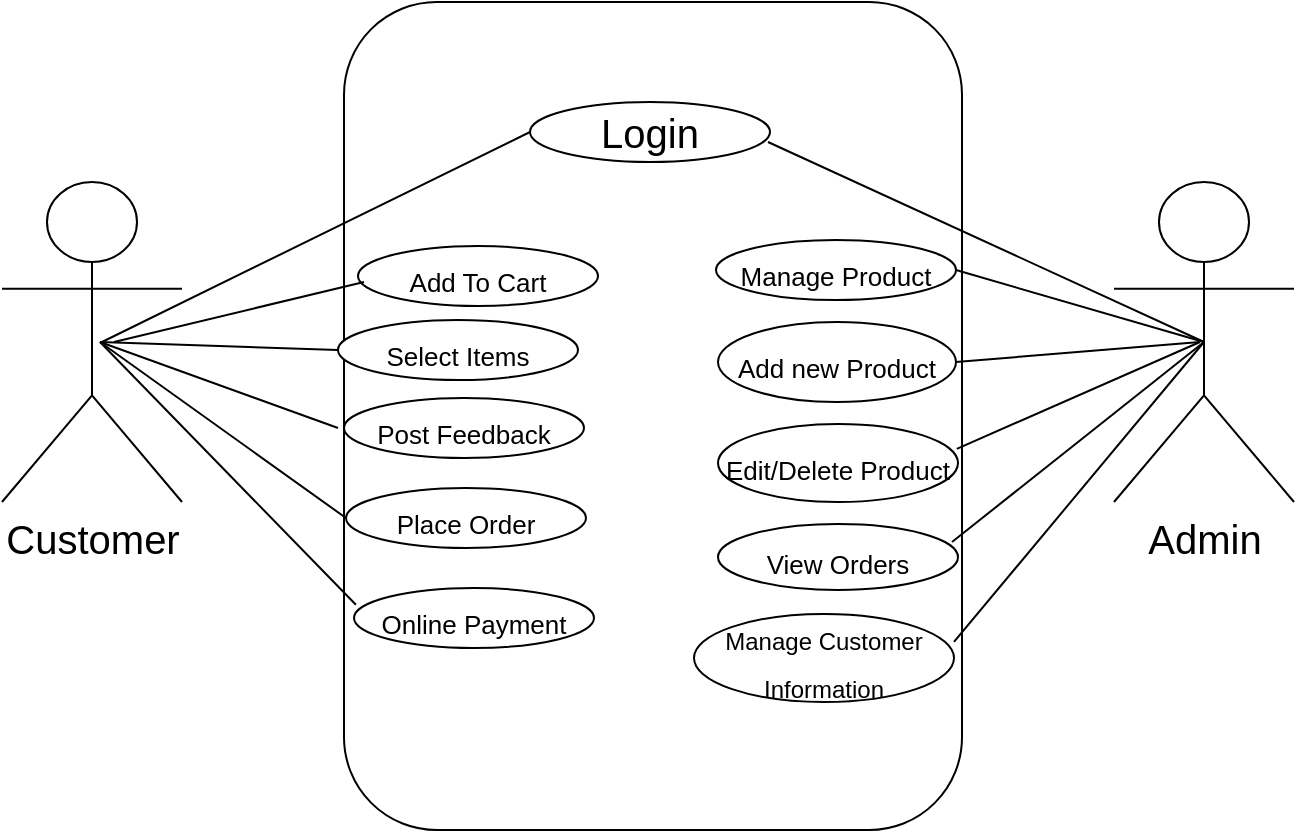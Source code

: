 <mxfile version="20.7.4" type="device"><diagram id="kRhbyJR4kdvjIybaz7y_" name="Page-1"><mxGraphModel dx="1050" dy="491" grid="1" gridSize="10" guides="1" tooltips="1" connect="1" arrows="1" fold="1" page="1" pageScale="1" pageWidth="850" pageHeight="1100" math="0" shadow="0"><root><mxCell id="0"/><mxCell id="1" parent="0"/><mxCell id="zKEOwyxUBEMU96iiNqGl-8" value="Login" style="ellipse;whiteSpace=wrap;html=1;fontSize=20;" parent="1" vertex="1"><mxGeometry x="374" y="80" width="120" height="30" as="geometry"/></mxCell><mxCell id="zKEOwyxUBEMU96iiNqGl-12" value="&lt;span style=&quot;font-size: 13px;&quot;&gt;Manage Product&lt;/span&gt;" style="ellipse;whiteSpace=wrap;html=1;fontSize=20;" parent="1" vertex="1"><mxGeometry x="451" y="145" width="120" height="30" as="geometry"/></mxCell><mxCell id="zKEOwyxUBEMU96iiNqGl-13" value="&lt;span style=&quot;font-size: 13px;&quot;&gt;Add new Product&lt;/span&gt;" style="ellipse;whiteSpace=wrap;html=1;fontSize=20;" parent="1" vertex="1"><mxGeometry x="450" y="190" width="119" height="40" as="geometry"/></mxCell><mxCell id="zKEOwyxUBEMU96iiNqGl-14" value="&lt;span style=&quot;font-size: 13px;&quot;&gt;Edit/Delete Product&lt;/span&gt;&lt;span style=&quot;color: rgba(0, 0, 0, 0); font-family: monospace; font-size: 0px; text-align: start;&quot;&gt;%3CmxGraphModel%3E%3Croot%3E%3CmxCell%20id%3D%220%22%2F%3E%3CmxCell%20id%3D%221%22%20parent%3D%220%22%2F%3E%3CmxCell%20id%3D%222%22%20value%3D%22%26lt%3Bfont%20style%3D%26quot%3Bfont-size%3A%2013px%3B%26quot%3B%26gt%3BAdd%20Product%26lt%3B%2Ffont%26gt%3B%26lt%3Bspan%20style%3D%26quot%3Bcolor%3A%20rgba(0%2C%200%2C%200%2C%200)%3B%20font-family%3A%20monospace%3B%20font-size%3A%200px%3B%20text-align%3A%20start%3B%26quot%3B%26gt%3B%253CmxGraphModel%253E%253Croot%253E%253CmxCell%2520id%253D%25220%2522%252F%253E%253CmxCell%2520id%253D%25221%2522%2520parent%253D%25220%2522%252F%253E%253CmxCell%2520id%253D%25222%2522%2520value%253D%2522Login%2522%2520style%253D%2522ellipse%253BwhiteSpace%253Dwrap%253Bhtml%253D1%253BfontSize%253D20%253B%2522%2520vertex%253D%25221%2522%2520parent%253D%25221%2522%253E%253CmxGeometry%2520x%253D%2522365%2522%2520y%253D%252280%2522%2520width%253D%2522120%2522%2520height%253D%252230%2522%2520as%253D%2522geometry%2522%252F%253E%253C%252FmxCell%253E%253C%252Froot%253E%253C%252FmxGraphModel%253E%26lt%3B%2Fspan%26gt%3B%22%20style%3D%22ellipse%3BwhiteSpace%3Dwrap%3Bhtml%3D1%3BfontSize%3D20%3B%22%20vertex%3D%221%22%20parent%3D%221%22%3E%3CmxGeometry%20x%3D%22442%22%20y%3D%22145%22%20width%3D%22120%22%20height%3D%2230%22%20as%3D%22geometry%22%2F%3E%3C%2FmxCell%3E%3C%2Froot%3E%3C%2FmxGraphModel%3E&lt;/span&gt;" style="ellipse;whiteSpace=wrap;html=1;fontSize=20;" parent="1" vertex="1"><mxGeometry x="450" y="241" width="120" height="39" as="geometry"/></mxCell><mxCell id="zKEOwyxUBEMU96iiNqGl-15" value="&lt;span style=&quot;font-size: 13px;&quot;&gt;View Orders&lt;/span&gt;" style="ellipse;whiteSpace=wrap;html=1;fontSize=20;" parent="1" vertex="1"><mxGeometry x="452" y="291" width="120" height="33" as="geometry"/></mxCell><mxCell id="zKEOwyxUBEMU96iiNqGl-20" value="&lt;span style=&quot;font-size: 12px; line-height: 0;&quot;&gt;Manage Customer&lt;br&gt;Information&lt;br&gt;&lt;/span&gt;" style="ellipse;whiteSpace=wrap;html=1;fontSize=20;" parent="1" vertex="1"><mxGeometry x="439" y="336" width="130" height="44" as="geometry"/></mxCell><mxCell id="tZKbtK9-93_rrbwb9iiZ-15" value="" style="rounded=1;whiteSpace=wrap;html=1;" parent="1" vertex="1"><mxGeometry x="291" y="40" width="309" height="414" as="geometry"/></mxCell><mxCell id="tZKbtK9-93_rrbwb9iiZ-16" value="&lt;font style=&quot;font-size: 20px;&quot;&gt;Customer&lt;/font&gt;" style="shape=umlActor;verticalLabelPosition=bottom;verticalAlign=top;html=1;outlineConnect=0;" parent="1" vertex="1"><mxGeometry x="120" y="130" width="90" height="160" as="geometry"/></mxCell><mxCell id="tZKbtK9-93_rrbwb9iiZ-17" value="&lt;font style=&quot;font-size: 20px;&quot;&gt;Admin&lt;/font&gt;" style="shape=umlActor;verticalLabelPosition=bottom;verticalAlign=top;html=1;outlineConnect=0;" parent="1" vertex="1"><mxGeometry x="676" y="130" width="90" height="160" as="geometry"/></mxCell><mxCell id="tZKbtK9-93_rrbwb9iiZ-18" value="Login" style="ellipse;whiteSpace=wrap;html=1;fontSize=20;" parent="1" vertex="1"><mxGeometry x="384" y="90" width="120" height="30" as="geometry"/></mxCell><mxCell id="tZKbtK9-93_rrbwb9iiZ-19" value="" style="endArrow=none;html=1;rounded=0;fontSize=20;entryX=0.5;entryY=0.5;entryDx=0;entryDy=0;entryPerimeter=0;exitX=0;exitY=0.5;exitDx=0;exitDy=0;" parent="1" source="tZKbtK9-93_rrbwb9iiZ-18" edge="1"><mxGeometry width="50" height="50" relative="1" as="geometry"><mxPoint x="390" y="105" as="sourcePoint"/><mxPoint x="170" y="210" as="targetPoint"/></mxGeometry></mxCell><mxCell id="tZKbtK9-93_rrbwb9iiZ-20" value="" style="endArrow=none;html=1;rounded=0;fontSize=20;entryX=1;entryY=0.5;entryDx=0;entryDy=0;exitX=0.5;exitY=0.5;exitDx=0;exitDy=0;exitPerimeter=0;" parent="1" source="tZKbtK9-93_rrbwb9iiZ-17" edge="1"><mxGeometry width="50" height="50" relative="1" as="geometry"><mxPoint x="705.6" y="173.24" as="sourcePoint"/><mxPoint x="503" y="110" as="targetPoint"/></mxGeometry></mxCell><mxCell id="tZKbtK9-93_rrbwb9iiZ-21" value="&lt;font style=&quot;font-size: 13px;&quot;&gt;Add To Cart&lt;/font&gt;" style="ellipse;whiteSpace=wrap;html=1;fontSize=20;" parent="1" vertex="1"><mxGeometry x="298" y="162" width="120" height="30" as="geometry"/></mxCell><mxCell id="tZKbtK9-93_rrbwb9iiZ-22" value="&lt;span style=&quot;font-size: 13px;&quot;&gt;Manage Product&lt;/span&gt;" style="ellipse;whiteSpace=wrap;html=1;fontSize=20;" parent="1" vertex="1"><mxGeometry x="477" y="159" width="120" height="30" as="geometry"/></mxCell><mxCell id="tZKbtK9-93_rrbwb9iiZ-23" value="&lt;span style=&quot;font-size: 13px;&quot;&gt;Add new Product&lt;/span&gt;" style="ellipse;whiteSpace=wrap;html=1;fontSize=20;" parent="1" vertex="1"><mxGeometry x="478" y="200" width="119" height="40" as="geometry"/></mxCell><mxCell id="tZKbtK9-93_rrbwb9iiZ-24" value="&lt;span style=&quot;font-size: 13px;&quot;&gt;Edit/Delete Product&lt;/span&gt;&lt;span style=&quot;color: rgba(0, 0, 0, 0); font-family: monospace; font-size: 0px; text-align: start;&quot;&gt;%3CmxGraphModel%3E%3Croot%3E%3CmxCell%20id%3D%220%22%2F%3E%3CmxCell%20id%3D%221%22%20parent%3D%220%22%2F%3E%3CmxCell%20id%3D%222%22%20value%3D%22%26lt%3Bfont%20style%3D%26quot%3Bfont-size%3A%2013px%3B%26quot%3B%26gt%3BAdd%20Product%26lt%3B%2Ffont%26gt%3B%26lt%3Bspan%20style%3D%26quot%3Bcolor%3A%20rgba(0%2C%200%2C%200%2C%200)%3B%20font-family%3A%20monospace%3B%20font-size%3A%200px%3B%20text-align%3A%20start%3B%26quot%3B%26gt%3B%253CmxGraphModel%253E%253Croot%253E%253CmxCell%2520id%253D%25220%2522%252F%253E%253CmxCell%2520id%253D%25221%2522%2520parent%253D%25220%2522%252F%253E%253CmxCell%2520id%253D%25222%2522%2520value%253D%2522Login%2522%2520style%253D%2522ellipse%253BwhiteSpace%253Dwrap%253Bhtml%253D1%253BfontSize%253D20%253B%2522%2520vertex%253D%25221%2522%2520parent%253D%25221%2522%253E%253CmxGeometry%2520x%253D%2522365%2522%2520y%253D%252280%2522%2520width%253D%2522120%2522%2520height%253D%252230%2522%2520as%253D%2522geometry%2522%252F%253E%253C%252FmxCell%253E%253C%252Froot%253E%253C%252FmxGraphModel%253E%26lt%3B%2Fspan%26gt%3B%22%20style%3D%22ellipse%3BwhiteSpace%3Dwrap%3Bhtml%3D1%3BfontSize%3D20%3B%22%20vertex%3D%221%22%20parent%3D%221%22%3E%3CmxGeometry%20x%3D%22442%22%20y%3D%22145%22%20width%3D%22120%22%20height%3D%2230%22%20as%3D%22geometry%22%2F%3E%3C%2FmxCell%3E%3C%2Froot%3E%3C%2FmxGraphModel%3E&lt;/span&gt;" style="ellipse;whiteSpace=wrap;html=1;fontSize=20;" parent="1" vertex="1"><mxGeometry x="478" y="251" width="120" height="39" as="geometry"/></mxCell><mxCell id="tZKbtK9-93_rrbwb9iiZ-25" value="&lt;span style=&quot;font-size: 13px;&quot;&gt;View Orders&lt;/span&gt;" style="ellipse;whiteSpace=wrap;html=1;fontSize=20;" parent="1" vertex="1"><mxGeometry x="478" y="301" width="120" height="33" as="geometry"/></mxCell><mxCell id="tZKbtK9-93_rrbwb9iiZ-26" value="&lt;font style=&quot;font-size: 13px;&quot;&gt;Select Items&lt;/font&gt;&lt;span style=&quot;color: rgba(0, 0, 0, 0); font-family: monospace; font-size: 0px; text-align: start;&quot;&gt;%3CmxGraphModel%3E%3Croot%3E%3CmxCell%20id%3D%220%22%2F%3E%3CmxCell%20id%3D%221%22%20parent%3D%220%22%2F%3E%3CmxCell%20id%3D%222%22%20value%3D%22%26lt%3Bfont%20style%3D%26quot%3Bfont-size%3A%2013px%3B%26quot%3B%26gt%3BAdd%20To%20Cart%26lt%3B%2Ffont%26gt%3B%22%20style%3D%22ellipse%3BwhiteSpace%3Dwrap%3Bhtml%3D1%3BfontSize%3D20%3B%22%20vertex%3D%221%22%20parent%3D%221%22%3E%3CmxGeometry%20x%3D%22265%22%20y%3D%22144%22%20width%3D%22120%22%20height%3D%2230%22%20as%3D%22geometry%22%2F%3E%3C%2FmxCell%3E%3C%2Froot%3E%3C%2FmxGraphModel%3E&lt;/span&gt;" style="ellipse;whiteSpace=wrap;html=1;fontSize=20;" parent="1" vertex="1"><mxGeometry x="288" y="199" width="120" height="30" as="geometry"/></mxCell><mxCell id="tZKbtK9-93_rrbwb9iiZ-27" value="&lt;span style=&quot;font-size: 13px;&quot;&gt;Post Feedback&lt;/span&gt;" style="ellipse;whiteSpace=wrap;html=1;fontSize=20;" parent="1" vertex="1"><mxGeometry x="291" y="238" width="120" height="30" as="geometry"/></mxCell><mxCell id="tZKbtK9-93_rrbwb9iiZ-28" value="&lt;span style=&quot;font-size: 13px;&quot;&gt;Place Order&lt;/span&gt;" style="ellipse;whiteSpace=wrap;html=1;fontSize=20;" parent="1" vertex="1"><mxGeometry x="292" y="283" width="120" height="30" as="geometry"/></mxCell><mxCell id="tZKbtK9-93_rrbwb9iiZ-29" value="&lt;span style=&quot;font-size: 12px; line-height: 0;&quot;&gt;Manage Customer&lt;br&gt;Information&lt;br&gt;&lt;/span&gt;" style="ellipse;whiteSpace=wrap;html=1;fontSize=20;" parent="1" vertex="1"><mxGeometry x="466" y="346" width="130" height="44" as="geometry"/></mxCell><mxCell id="tZKbtK9-93_rrbwb9iiZ-30" value="" style="endArrow=none;html=1;rounded=0;fontSize=12;exitX=0.5;exitY=0.5;exitDx=0;exitDy=0;exitPerimeter=0;" parent="1" edge="1"><mxGeometry width="50" height="50" relative="1" as="geometry"><mxPoint x="176" y="210" as="sourcePoint"/><mxPoint x="301" y="180" as="targetPoint"/></mxGeometry></mxCell><mxCell id="tZKbtK9-93_rrbwb9iiZ-31" value="" style="endArrow=none;html=1;rounded=0;fontSize=12;entryX=0;entryY=0.5;entryDx=0;entryDy=0;" parent="1" target="tZKbtK9-93_rrbwb9iiZ-26" edge="1"><mxGeometry width="50" height="50" relative="1" as="geometry"><mxPoint x="169" y="210" as="sourcePoint"/><mxPoint x="292" y="200" as="targetPoint"/></mxGeometry></mxCell><mxCell id="tZKbtK9-93_rrbwb9iiZ-32" value="" style="endArrow=none;html=1;rounded=0;fontSize=12;entryX=0;entryY=0.5;entryDx=0;entryDy=0;" parent="1" edge="1"><mxGeometry width="50" height="50" relative="1" as="geometry"><mxPoint x="169" y="210" as="sourcePoint"/><mxPoint x="288" y="253" as="targetPoint"/></mxGeometry></mxCell><mxCell id="tZKbtK9-93_rrbwb9iiZ-33" value="" style="endArrow=none;html=1;rounded=0;fontSize=12;entryX=0;entryY=0.5;entryDx=0;entryDy=0;" parent="1" target="tZKbtK9-93_rrbwb9iiZ-28" edge="1"><mxGeometry width="50" height="50" relative="1" as="geometry"><mxPoint x="169" y="210" as="sourcePoint"/><mxPoint x="329" y="220" as="targetPoint"/></mxGeometry></mxCell><mxCell id="tZKbtK9-93_rrbwb9iiZ-34" value="" style="endArrow=none;html=1;rounded=0;fontSize=12;entryX=0.5;entryY=0.5;entryDx=0;entryDy=0;entryPerimeter=0;exitX=1;exitY=0.5;exitDx=0;exitDy=0;" parent="1" source="tZKbtK9-93_rrbwb9iiZ-22" target="tZKbtK9-93_rrbwb9iiZ-17" edge="1"><mxGeometry width="50" height="50" relative="1" as="geometry"><mxPoint x="419" y="350" as="sourcePoint"/><mxPoint x="469" y="300" as="targetPoint"/></mxGeometry></mxCell><mxCell id="tZKbtK9-93_rrbwb9iiZ-35" value="" style="endArrow=none;html=1;rounded=0;fontSize=12;exitX=1;exitY=0.5;exitDx=0;exitDy=0;" parent="1" source="tZKbtK9-93_rrbwb9iiZ-23" edge="1"><mxGeometry width="50" height="50" relative="1" as="geometry"><mxPoint x="591" y="180" as="sourcePoint"/><mxPoint x="719" y="210" as="targetPoint"/></mxGeometry></mxCell><mxCell id="tZKbtK9-93_rrbwb9iiZ-36" value="" style="endArrow=none;html=1;rounded=0;fontSize=12;exitX=0.995;exitY=0.318;exitDx=0;exitDy=0;exitPerimeter=0;" parent="1" source="tZKbtK9-93_rrbwb9iiZ-24" edge="1"><mxGeometry width="50" height="50" relative="1" as="geometry"><mxPoint x="601" y="190" as="sourcePoint"/><mxPoint x="719" y="210" as="targetPoint"/></mxGeometry></mxCell><mxCell id="tZKbtK9-93_rrbwb9iiZ-37" value="" style="endArrow=none;html=1;rounded=0;fontSize=12;entryX=0.5;entryY=0.5;entryDx=0;entryDy=0;entryPerimeter=0;exitX=0.975;exitY=0.273;exitDx=0;exitDy=0;exitPerimeter=0;" parent="1" source="tZKbtK9-93_rrbwb9iiZ-25" target="tZKbtK9-93_rrbwb9iiZ-17" edge="1"><mxGeometry width="50" height="50" relative="1" as="geometry"><mxPoint x="611" y="200" as="sourcePoint"/><mxPoint x="751" y="240" as="targetPoint"/></mxGeometry></mxCell><mxCell id="tZKbtK9-93_rrbwb9iiZ-38" value="" style="endArrow=none;html=1;rounded=0;fontSize=12;entryX=0.5;entryY=0.5;entryDx=0;entryDy=0;entryPerimeter=0;exitX=1;exitY=0.318;exitDx=0;exitDy=0;exitPerimeter=0;" parent="1" source="tZKbtK9-93_rrbwb9iiZ-29" target="tZKbtK9-93_rrbwb9iiZ-17" edge="1"><mxGeometry width="50" height="50" relative="1" as="geometry"><mxPoint x="621" y="210" as="sourcePoint"/><mxPoint x="761" y="250" as="targetPoint"/></mxGeometry></mxCell><mxCell id="tZKbtK9-93_rrbwb9iiZ-39" value="&lt;span style=&quot;font-size: 13px;&quot;&gt;Online Payment&lt;/span&gt;" style="ellipse;whiteSpace=wrap;html=1;fontSize=20;" parent="1" vertex="1"><mxGeometry x="296" y="333" width="120" height="30" as="geometry"/></mxCell><mxCell id="tZKbtK9-93_rrbwb9iiZ-40" value="" style="endArrow=none;html=1;rounded=0;fontSize=12;entryX=0.008;entryY=0.28;entryDx=0;entryDy=0;entryPerimeter=0;" parent="1" target="tZKbtK9-93_rrbwb9iiZ-39" edge="1"><mxGeometry width="50" height="50" relative="1" as="geometry"><mxPoint x="169" y="210" as="sourcePoint"/><mxPoint x="289" y="370" as="targetPoint"/></mxGeometry></mxCell></root></mxGraphModel></diagram></mxfile>